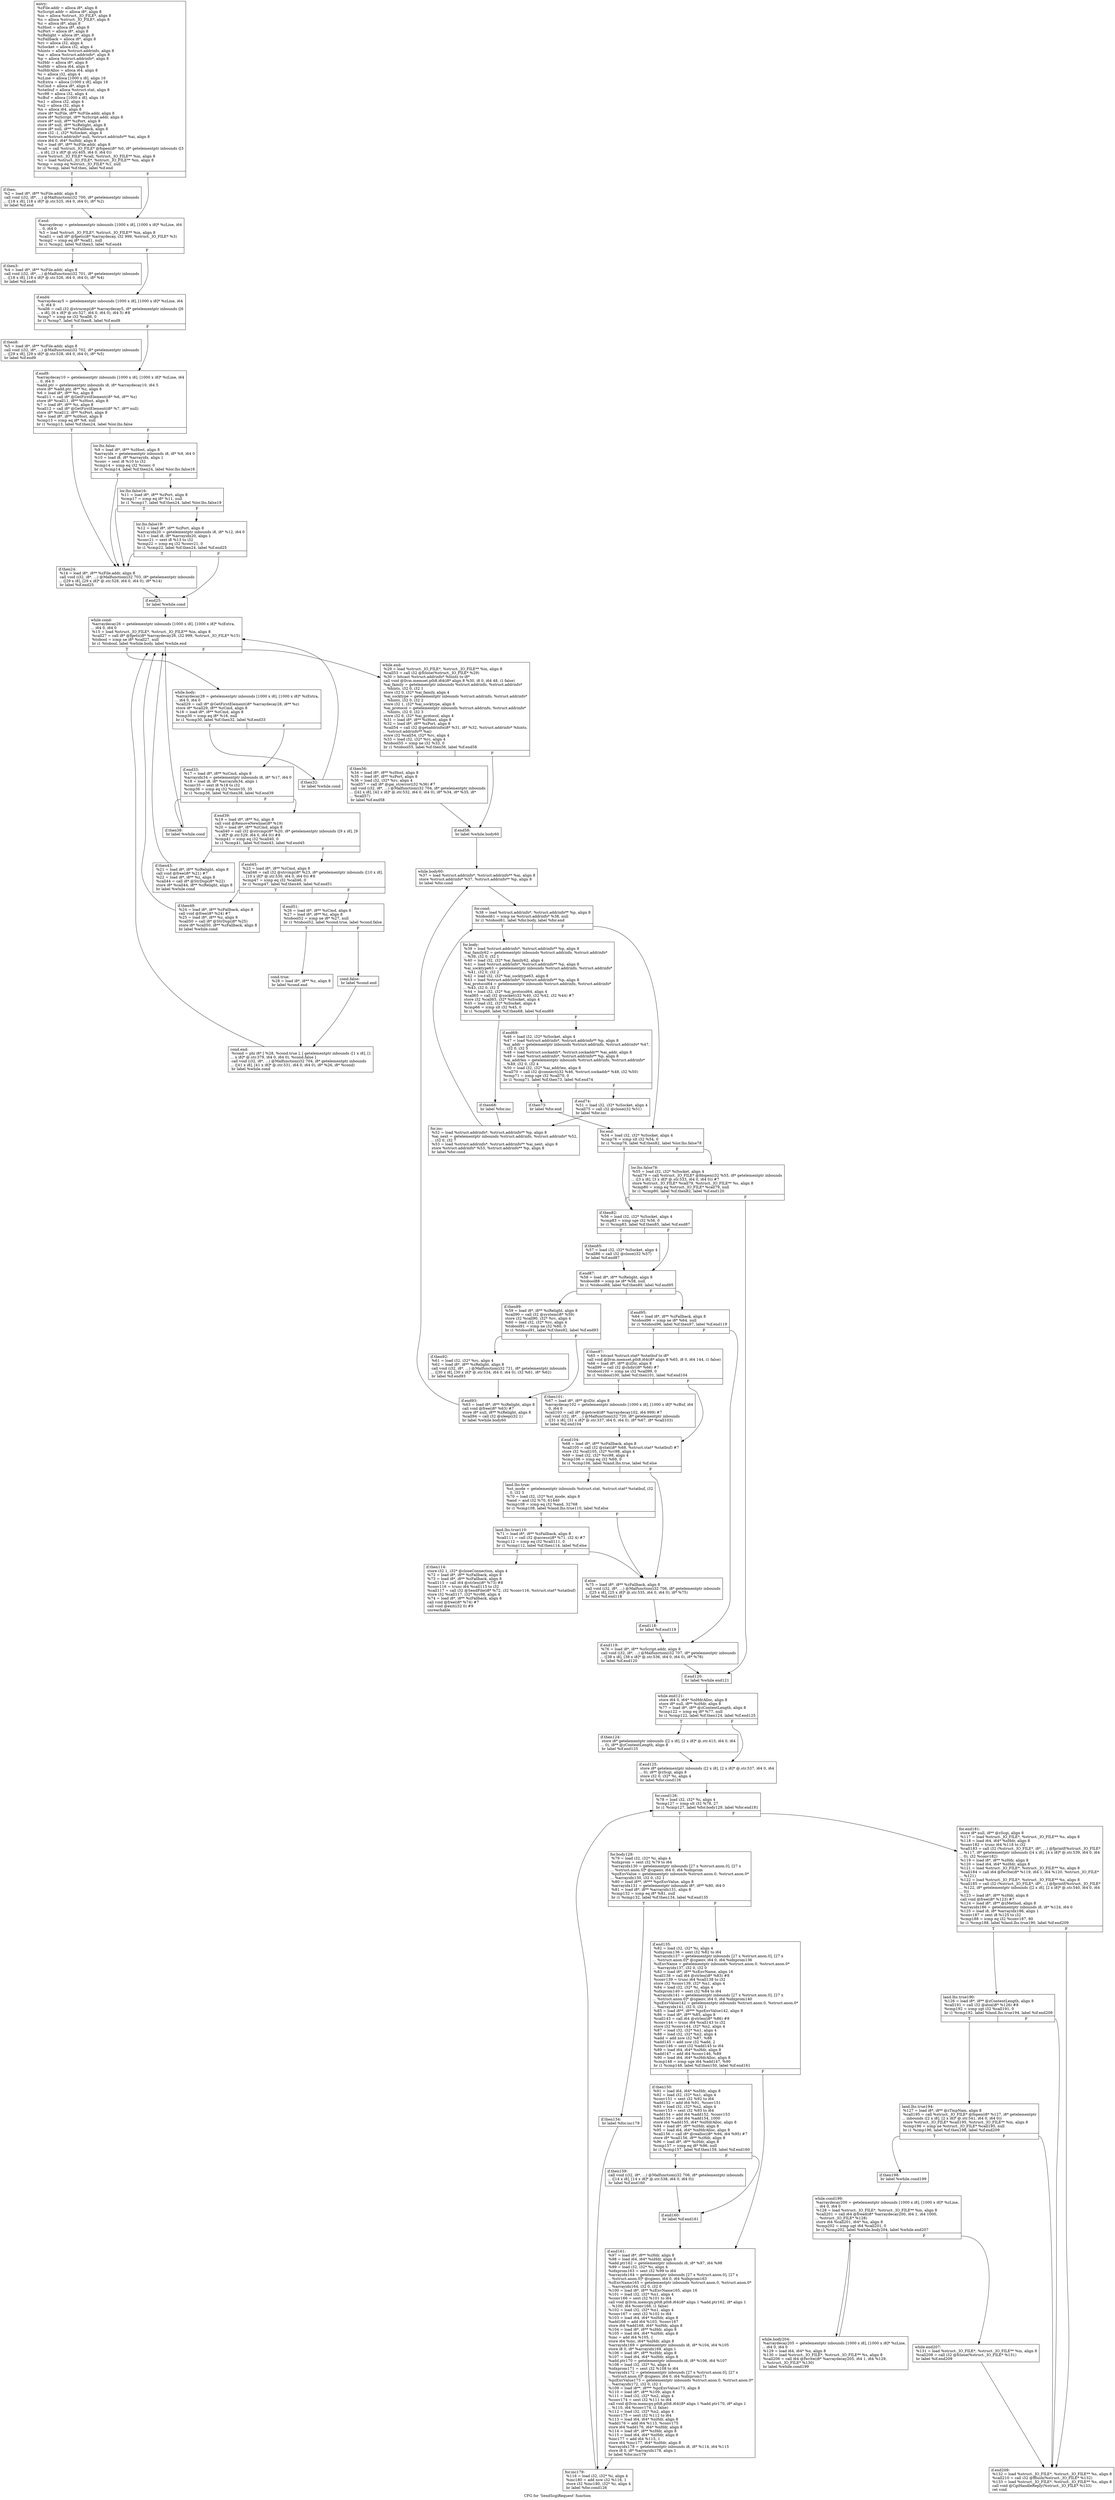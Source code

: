 digraph "CFG for 'SendScgiRequest' function" {
	label="CFG for 'SendScgiRequest' function";

	Node0xc39e30 [shape=record,label="{entry:\l  %zFile.addr = alloca i8*, align 8\l  %zScript.addr = alloca i8*, align 8\l  %in = alloca %struct._IO_FILE*, align 8\l  %s = alloca %struct._IO_FILE*, align 8\l  %z = alloca i8*, align 8\l  %zHost = alloca i8*, align 8\l  %zPort = alloca i8*, align 8\l  %zRelight = alloca i8*, align 8\l  %zFallback = alloca i8*, align 8\l  %rc = alloca i32, align 4\l  %iSocket = alloca i32, align 4\l  %hints = alloca %struct.addrinfo, align 8\l  %ai = alloca %struct.addrinfo*, align 8\l  %p = alloca %struct.addrinfo*, align 8\l  %zHdr = alloca i8*, align 8\l  %nHdr = alloca i64, align 8\l  %nHdrAlloc = alloca i64, align 8\l  %i = alloca i32, align 4\l  %zLine = alloca [1000 x i8], align 16\l  %zExtra = alloca [1000 x i8], align 16\l  %zCmd = alloca i8*, align 8\l  %statbuf = alloca %struct.stat, align 8\l  %rc98 = alloca i32, align 4\l  %zBuf = alloca [1000 x i8], align 16\l  %n1 = alloca i32, align 4\l  %n2 = alloca i32, align 4\l  %n = alloca i64, align 8\l  store i8* %zFile, i8** %zFile.addr, align 8\l  store i8* %zScript, i8** %zScript.addr, align 8\l  store i8* null, i8** %zPort, align 8\l  store i8* null, i8** %zRelight, align 8\l  store i8* null, i8** %zFallback, align 8\l  store i32 -1, i32* %iSocket, align 4\l  store %struct.addrinfo* null, %struct.addrinfo** %ai, align 8\l  store i64 0, i64* %nHdr, align 8\l  %0 = load i8*, i8** %zFile.addr, align 8\l  %call = call %struct._IO_FILE* @fopen(i8* %0, i8* getelementptr inbounds ([3\l... x i8], [3 x i8]* @.str.405, i64 0, i64 0))\l  store %struct._IO_FILE* %call, %struct._IO_FILE** %in, align 8\l  %1 = load %struct._IO_FILE*, %struct._IO_FILE** %in, align 8\l  %cmp = icmp eq %struct._IO_FILE* %1, null\l  br i1 %cmp, label %if.then, label %if.end\l|{<s0>T|<s1>F}}"];
	Node0xc39e30:s0 -> Node0xc3b590;
	Node0xc39e30:s1 -> Node0xc3b660;
	Node0xc3b590 [shape=record,label="{if.then:                                          \l  %2 = load i8*, i8** %zFile.addr, align 8\l  call void (i32, i8*, ...) @Malfunction(i32 700, i8* getelementptr inbounds\l... ([18 x i8], [18 x i8]* @.str.525, i64 0, i64 0), i8* %2)\l  br label %if.end\l}"];
	Node0xc3b590 -> Node0xc3b660;
	Node0xc3b660 [shape=record,label="{if.end:                                           \l  %arraydecay = getelementptr inbounds [1000 x i8], [1000 x i8]* %zLine, i64\l... 0, i64 0\l  %3 = load %struct._IO_FILE*, %struct._IO_FILE** %in, align 8\l  %call1 = call i8* @fgets(i8* %arraydecay, i32 999, %struct._IO_FILE* %3)\l  %cmp2 = icmp eq i8* %call1, null\l  br i1 %cmp2, label %if.then3, label %if.end4\l|{<s0>T|<s1>F}}"];
	Node0xc3b660:s0 -> Node0xc3bcc0;
	Node0xc3b660:s1 -> Node0xc3bd70;
	Node0xc3bcc0 [shape=record,label="{if.then3:                                         \l  %4 = load i8*, i8** %zFile.addr, align 8\l  call void (i32, i8*, ...) @Malfunction(i32 701, i8* getelementptr inbounds\l... ([18 x i8], [18 x i8]* @.str.526, i64 0, i64 0), i8* %4)\l  br label %if.end4\l}"];
	Node0xc3bcc0 -> Node0xc3bd70;
	Node0xc3bd70 [shape=record,label="{if.end4:                                          \l  %arraydecay5 = getelementptr inbounds [1000 x i8], [1000 x i8]* %zLine, i64\l... 0, i64 0\l  %call6 = call i32 @strncmp(i8* %arraydecay5, i8* getelementptr inbounds ([6\l... x i8], [6 x i8]* @.str.527, i64 0, i64 0), i64 5) #8\l  %cmp7 = icmp ne i32 %call6, 0\l  br i1 %cmp7, label %if.then8, label %if.end9\l|{<s0>T|<s1>F}}"];
	Node0xc3bd70:s0 -> Node0xc3c450;
	Node0xc3bd70:s1 -> Node0xc3c4a0;
	Node0xc3c450 [shape=record,label="{if.then8:                                         \l  %5 = load i8*, i8** %zFile.addr, align 8\l  call void (i32, i8*, ...) @Malfunction(i32 702, i8* getelementptr inbounds\l... ([29 x i8], [29 x i8]* @.str.528, i64 0, i64 0), i8* %5)\l  br label %if.end9\l}"];
	Node0xc3c450 -> Node0xc3c4a0;
	Node0xc3c4a0 [shape=record,label="{if.end9:                                          \l  %arraydecay10 = getelementptr inbounds [1000 x i8], [1000 x i8]* %zLine, i64\l... 0, i64 0\l  %add.ptr = getelementptr inbounds i8, i8* %arraydecay10, i64 5\l  store i8* %add.ptr, i8** %z, align 8\l  %6 = load i8*, i8** %z, align 8\l  %call11 = call i8* @GetFirstElement(i8* %6, i8** %z)\l  store i8* %call11, i8** %zHost, align 8\l  %7 = load i8*, i8** %z, align 8\l  %call12 = call i8* @GetFirstElement(i8* %7, i8** null)\l  store i8* %call12, i8** %zPort, align 8\l  %8 = load i8*, i8** %zHost, align 8\l  %cmp13 = icmp eq i8* %8, null\l  br i1 %cmp13, label %if.then24, label %lor.lhs.false\l|{<s0>T|<s1>F}}"];
	Node0xc3c4a0:s0 -> Node0xc3bed0;
	Node0xc3c4a0:s1 -> Node0xc3aad0;
	Node0xc3aad0 [shape=record,label="{lor.lhs.false:                                    \l  %9 = load i8*, i8** %zHost, align 8\l  %arrayidx = getelementptr inbounds i8, i8* %9, i64 0\l  %10 = load i8, i8* %arrayidx, align 1\l  %conv = sext i8 %10 to i32\l  %cmp14 = icmp eq i32 %conv, 0\l  br i1 %cmp14, label %if.then24, label %lor.lhs.false16\l|{<s0>T|<s1>F}}"];
	Node0xc3aad0:s0 -> Node0xc3bed0;
	Node0xc3aad0:s1 -> Node0xc3d620;
	Node0xc3d620 [shape=record,label="{lor.lhs.false16:                                  \l  %11 = load i8*, i8** %zPort, align 8\l  %cmp17 = icmp eq i8* %11, null\l  br i1 %cmp17, label %if.then24, label %lor.lhs.false19\l|{<s0>T|<s1>F}}"];
	Node0xc3d620:s0 -> Node0xc3bed0;
	Node0xc3d620:s1 -> Node0xc3d850;
	Node0xc3d850 [shape=record,label="{lor.lhs.false19:                                  \l  %12 = load i8*, i8** %zPort, align 8\l  %arrayidx20 = getelementptr inbounds i8, i8* %12, i64 0\l  %13 = load i8, i8* %arrayidx20, align 1\l  %conv21 = sext i8 %13 to i32\l  %cmp22 = icmp eq i32 %conv21, 0\l  br i1 %cmp22, label %if.then24, label %if.end25\l|{<s0>T|<s1>F}}"];
	Node0xc3d850:s0 -> Node0xc3bed0;
	Node0xc3d850:s1 -> Node0xc3dbb0;
	Node0xc3bed0 [shape=record,label="{if.then24:                                        \l  %14 = load i8*, i8** %zFile.addr, align 8\l  call void (i32, i8*, ...) @Malfunction(i32 703, i8* getelementptr inbounds\l... ([29 x i8], [29 x i8]* @.str.528, i64 0, i64 0), i8* %14)\l  br label %if.end25\l}"];
	Node0xc3bed0 -> Node0xc3dbb0;
	Node0xc3dbb0 [shape=record,label="{if.end25:                                         \l  br label %while.cond\l}"];
	Node0xc3dbb0 -> Node0xc3ded0;
	Node0xc3ded0 [shape=record,label="{while.cond:                                       \l  %arraydecay26 = getelementptr inbounds [1000 x i8], [1000 x i8]* %zExtra,\l... i64 0, i64 0\l  %15 = load %struct._IO_FILE*, %struct._IO_FILE** %in, align 8\l  %call27 = call i8* @fgets(i8* %arraydecay26, i32 999, %struct._IO_FILE* %15)\l  %tobool = icmp ne i8* %call27, null\l  br i1 %tobool, label %while.body, label %while.end\l|{<s0>T|<s1>F}}"];
	Node0xc3ded0:s0 -> Node0xc3e240;
	Node0xc3ded0:s1 -> Node0xc3e2f0;
	Node0xc3e240 [shape=record,label="{while.body:                                       \l  %arraydecay28 = getelementptr inbounds [1000 x i8], [1000 x i8]* %zExtra,\l... i64 0, i64 0\l  %call29 = call i8* @GetFirstElement(i8* %arraydecay28, i8** %z)\l  store i8* %call29, i8** %zCmd, align 8\l  %16 = load i8*, i8** %zCmd, align 8\l  %cmp30 = icmp eq i8* %16, null\l  br i1 %cmp30, label %if.then32, label %if.end33\l|{<s0>T|<s1>F}}"];
	Node0xc3e240:s0 -> Node0xc3e780;
	Node0xc3e240:s1 -> Node0xc3e830;
	Node0xc3e780 [shape=record,label="{if.then32:                                        \l  br label %while.cond\l}"];
	Node0xc3e780 -> Node0xc3ded0;
	Node0xc3e830 [shape=record,label="{if.end33:                                         \l  %17 = load i8*, i8** %zCmd, align 8\l  %arrayidx34 = getelementptr inbounds i8, i8* %17, i64 0\l  %18 = load i8, i8* %arrayidx34, align 1\l  %conv35 = sext i8 %18 to i32\l  %cmp36 = icmp eq i32 %conv35, 35\l  br i1 %cmp36, label %if.then38, label %if.end39\l|{<s0>T|<s1>F}}"];
	Node0xc3e830:s0 -> Node0xc3eb30;
	Node0xc3e830:s1 -> Node0xc3ec10;
	Node0xc3eb30 [shape=record,label="{if.then38:                                        \l  br label %while.cond\l}"];
	Node0xc3eb30 -> Node0xc3ded0;
	Node0xc3ec10 [shape=record,label="{if.end39:                                         \l  %19 = load i8*, i8** %z, align 8\l  call void @RemoveNewline(i8* %19)\l  %20 = load i8*, i8** %zCmd, align 8\l  %call40 = call i32 @strcmp(i8* %20, i8* getelementptr inbounds ([9 x i8], [9\l... x i8]* @.str.529, i64 0, i64 0)) #8\l  %cmp41 = icmp eq i32 %call40, 0\l  br i1 %cmp41, label %if.then43, label %if.end45\l|{<s0>T|<s1>F}}"];
	Node0xc3ec10:s0 -> Node0xc3f0f0;
	Node0xc3ec10:s1 -> Node0xc3f1d0;
	Node0xc3f0f0 [shape=record,label="{if.then43:                                        \l  %21 = load i8*, i8** %zRelight, align 8\l  call void @free(i8* %21) #7\l  %22 = load i8*, i8** %z, align 8\l  %call44 = call i8* @StrDup(i8* %22)\l  store i8* %call44, i8** %zRelight, align 8\l  br label %while.cond\l}"];
	Node0xc3f0f0 -> Node0xc3ded0;
	Node0xc3f1d0 [shape=record,label="{if.end45:                                         \l  %23 = load i8*, i8** %zCmd, align 8\l  %call46 = call i32 @strcmp(i8* %23, i8* getelementptr inbounds ([10 x i8],\l... [10 x i8]* @.str.530, i64 0, i64 0)) #8\l  %cmp47 = icmp eq i32 %call46, 0\l  br i1 %cmp47, label %if.then49, label %if.end51\l|{<s0>T|<s1>F}}"];
	Node0xc3f1d0:s0 -> Node0xc3f8a0;
	Node0xc3f1d0:s1 -> Node0xc3f980;
	Node0xc3f8a0 [shape=record,label="{if.then49:                                        \l  %24 = load i8*, i8** %zFallback, align 8\l  call void @free(i8* %24) #7\l  %25 = load i8*, i8** %z, align 8\l  %call50 = call i8* @StrDup(i8* %25)\l  store i8* %call50, i8** %zFallback, align 8\l  br label %while.cond\l}"];
	Node0xc3f8a0 -> Node0xc3ded0;
	Node0xc3f980 [shape=record,label="{if.end51:                                         \l  %26 = load i8*, i8** %zCmd, align 8\l  %27 = load i8*, i8** %z, align 8\l  %tobool52 = icmp ne i8* %27, null\l  br i1 %tobool52, label %cond.true, label %cond.false\l|{<s0>T|<s1>F}}"];
	Node0xc3f980:s0 -> Node0xc3ff10;
	Node0xc3f980:s1 -> Node0xc3fff0;
	Node0xc3ff10 [shape=record,label="{cond.true:                                        \l  %28 = load i8*, i8** %z, align 8\l  br label %cond.end\l}"];
	Node0xc3ff10 -> Node0xc40160;
	Node0xc3fff0 [shape=record,label="{cond.false:                                       \l  br label %cond.end\l}"];
	Node0xc3fff0 -> Node0xc40160;
	Node0xc40160 [shape=record,label="{cond.end:                                         \l  %cond = phi i8* [ %28, %cond.true ], [ getelementptr inbounds ([1 x i8], [1\l... x i8]* @.str.379, i64 0, i64 0), %cond.false ]\l  call void (i32, i8*, ...) @Malfunction(i32 704, i8* getelementptr inbounds\l... ([41 x i8], [41 x i8]* @.str.531, i64 0, i64 0), i8* %26, i8* %cond)\l  br label %while.cond\l}"];
	Node0xc40160 -> Node0xc3ded0;
	Node0xc3e2f0 [shape=record,label="{while.end:                                        \l  %29 = load %struct._IO_FILE*, %struct._IO_FILE** %in, align 8\l  %call53 = call i32 @fclose(%struct._IO_FILE* %29)\l  %30 = bitcast %struct.addrinfo* %hints to i8*\l  call void @llvm.memset.p0i8.i64(i8* align 8 %30, i8 0, i64 48, i1 false)\l  %ai_family = getelementptr inbounds %struct.addrinfo, %struct.addrinfo*\l... %hints, i32 0, i32 1\l  store i32 0, i32* %ai_family, align 4\l  %ai_socktype = getelementptr inbounds %struct.addrinfo, %struct.addrinfo*\l... %hints, i32 0, i32 2\l  store i32 1, i32* %ai_socktype, align 8\l  %ai_protocol = getelementptr inbounds %struct.addrinfo, %struct.addrinfo*\l... %hints, i32 0, i32 3\l  store i32 6, i32* %ai_protocol, align 4\l  %31 = load i8*, i8** %zHost, align 8\l  %32 = load i8*, i8** %zPort, align 8\l  %call54 = call i32 @getaddrinfo(i8* %31, i8* %32, %struct.addrinfo* %hints,\l... %struct.addrinfo** %ai)\l  store i32 %call54, i32* %rc, align 4\l  %33 = load i32, i32* %rc, align 4\l  %tobool55 = icmp ne i32 %33, 0\l  br i1 %tobool55, label %if.then56, label %if.end58\l|{<s0>T|<s1>F}}"];
	Node0xc3e2f0:s0 -> Node0xc3d0b0;
	Node0xc3e2f0:s1 -> Node0xc3d190;
	Node0xc3d0b0 [shape=record,label="{if.then56:                                        \l  %34 = load i8*, i8** %zHost, align 8\l  %35 = load i8*, i8** %zPort, align 8\l  %36 = load i32, i32* %rc, align 4\l  %call57 = call i8* @gai_strerror(i32 %36) #7\l  call void (i32, i8*, ...) @Malfunction(i32 704, i8* getelementptr inbounds\l... ([42 x i8], [42 x i8]* @.str.532, i64 0, i64 0), i8* %34, i8* %35, i8*\l... %call57)\l  br label %if.end58\l}"];
	Node0xc3d0b0 -> Node0xc3d190;
	Node0xc3d190 [shape=record,label="{if.end58:                                         \l  br label %while.body60\l}"];
	Node0xc3d190 -> Node0xc41fd0;
	Node0xc41fd0 [shape=record,label="{while.body60:                                     \l  %37 = load %struct.addrinfo*, %struct.addrinfo** %ai, align 8\l  store %struct.addrinfo* %37, %struct.addrinfo** %p, align 8\l  br label %for.cond\l}"];
	Node0xc41fd0 -> Node0xc42130;
	Node0xc42130 [shape=record,label="{for.cond:                                         \l  %38 = load %struct.addrinfo*, %struct.addrinfo** %p, align 8\l  %tobool61 = icmp ne %struct.addrinfo* %38, null\l  br i1 %tobool61, label %for.body, label %for.end\l|{<s0>T|<s1>F}}"];
	Node0xc42130:s0 -> Node0xc42310;
	Node0xc42130:s1 -> Node0xc423f0;
	Node0xc42310 [shape=record,label="{for.body:                                         \l  %39 = load %struct.addrinfo*, %struct.addrinfo** %p, align 8\l  %ai_family62 = getelementptr inbounds %struct.addrinfo, %struct.addrinfo*\l... %39, i32 0, i32 1\l  %40 = load i32, i32* %ai_family62, align 4\l  %41 = load %struct.addrinfo*, %struct.addrinfo** %p, align 8\l  %ai_socktype63 = getelementptr inbounds %struct.addrinfo, %struct.addrinfo*\l... %41, i32 0, i32 2\l  %42 = load i32, i32* %ai_socktype63, align 8\l  %43 = load %struct.addrinfo*, %struct.addrinfo** %p, align 8\l  %ai_protocol64 = getelementptr inbounds %struct.addrinfo, %struct.addrinfo*\l... %43, i32 0, i32 3\l  %44 = load i32, i32* %ai_protocol64, align 4\l  %call65 = call i32 @socket(i32 %40, i32 %42, i32 %44) #7\l  store i32 %call65, i32* %iSocket, align 4\l  %45 = load i32, i32* %iSocket, align 4\l  %cmp66 = icmp slt i32 %45, 0\l  br i1 %cmp66, label %if.then68, label %if.end69\l|{<s0>T|<s1>F}}"];
	Node0xc42310:s0 -> Node0xc42d70;
	Node0xc42310:s1 -> Node0xc42e50;
	Node0xc42d70 [shape=record,label="{if.then68:                                        \l  br label %for.inc\l}"];
	Node0xc42d70 -> Node0xc42fc0;
	Node0xc42e50 [shape=record,label="{if.end69:                                         \l  %46 = load i32, i32* %iSocket, align 4\l  %47 = load %struct.addrinfo*, %struct.addrinfo** %p, align 8\l  %ai_addr = getelementptr inbounds %struct.addrinfo, %struct.addrinfo* %47,\l... i32 0, i32 5\l  %48 = load %struct.sockaddr*, %struct.sockaddr** %ai_addr, align 8\l  %49 = load %struct.addrinfo*, %struct.addrinfo** %p, align 8\l  %ai_addrlen = getelementptr inbounds %struct.addrinfo, %struct.addrinfo*\l... %49, i32 0, i32 4\l  %50 = load i32, i32* %ai_addrlen, align 8\l  %call70 = call i32 @connect(i32 %46, %struct.sockaddr* %48, i32 %50)\l  %cmp71 = icmp sge i32 %call70, 0\l  br i1 %cmp71, label %if.then73, label %if.end74\l|{<s0>T|<s1>F}}"];
	Node0xc42e50:s0 -> Node0xc43690;
	Node0xc42e50:s1 -> Node0xc43770;
	Node0xc43690 [shape=record,label="{if.then73:                                        \l  br label %for.end\l}"];
	Node0xc43690 -> Node0xc423f0;
	Node0xc43770 [shape=record,label="{if.end74:                                         \l  %51 = load i32, i32* %iSocket, align 4\l  %call75 = call i32 @close(i32 %51)\l  br label %for.inc\l}"];
	Node0xc43770 -> Node0xc42fc0;
	Node0xc42fc0 [shape=record,label="{for.inc:                                          \l  %52 = load %struct.addrinfo*, %struct.addrinfo** %p, align 8\l  %ai_next = getelementptr inbounds %struct.addrinfo, %struct.addrinfo* %52,\l... i32 0, i32 7\l  %53 = load %struct.addrinfo*, %struct.addrinfo** %ai_next, align 8\l  store %struct.addrinfo* %53, %struct.addrinfo** %p, align 8\l  br label %for.cond\l}"];
	Node0xc42fc0 -> Node0xc42130;
	Node0xc423f0 [shape=record,label="{for.end:                                          \l  %54 = load i32, i32* %iSocket, align 4\l  %cmp76 = icmp slt i32 %54, 0\l  br i1 %cmp76, label %if.then82, label %lor.lhs.false78\l|{<s0>T|<s1>F}}"];
	Node0xc423f0:s0 -> Node0xc43cc0;
	Node0xc423f0:s1 -> Node0xc43da0;
	Node0xc43da0 [shape=record,label="{lor.lhs.false78:                                  \l  %55 = load i32, i32* %iSocket, align 4\l  %call79 = call %struct._IO_FILE* @fdopen(i32 %55, i8* getelementptr inbounds\l... ([3 x i8], [3 x i8]* @.str.533, i64 0, i64 0)) #7\l  store %struct._IO_FILE* %call79, %struct._IO_FILE** %s, align 8\l  %cmp80 = icmp eq %struct._IO_FILE* %call79, null\l  br i1 %cmp80, label %if.then82, label %if.end120\l|{<s0>T|<s1>F}}"];
	Node0xc43da0:s0 -> Node0xc43cc0;
	Node0xc43da0:s1 -> Node0xc44200;
	Node0xc43cc0 [shape=record,label="{if.then82:                                        \l  %56 = load i32, i32* %iSocket, align 4\l  %cmp83 = icmp sge i32 %56, 0\l  br i1 %cmp83, label %if.then85, label %if.end87\l|{<s0>T|<s1>F}}"];
	Node0xc43cc0:s0 -> Node0xc443d0;
	Node0xc43cc0:s1 -> Node0xc444b0;
	Node0xc443d0 [shape=record,label="{if.then85:                                        \l  %57 = load i32, i32* %iSocket, align 4\l  %call86 = call i32 @close(i32 %57)\l  br label %if.end87\l}"];
	Node0xc443d0 -> Node0xc444b0;
	Node0xc444b0 [shape=record,label="{if.end87:                                         \l  %58 = load i8*, i8** %zRelight, align 8\l  %tobool88 = icmp ne i8* %58, null\l  br i1 %tobool88, label %if.then89, label %if.end95\l|{<s0>T|<s1>F}}"];
	Node0xc444b0:s0 -> Node0xc44810;
	Node0xc444b0:s1 -> Node0xc448f0;
	Node0xc44810 [shape=record,label="{if.then89:                                        \l  %59 = load i8*, i8** %zRelight, align 8\l  %call90 = call i32 @system(i8* %59)\l  store i32 %call90, i32* %rc, align 4\l  %60 = load i32, i32* %rc, align 4\l  %tobool91 = icmp ne i32 %60, 0\l  br i1 %tobool91, label %if.then92, label %if.end93\l|{<s0>T|<s1>F}}"];
	Node0xc44810:s0 -> Node0xc44e10;
	Node0xc44810:s1 -> Node0xc44ef0;
	Node0xc44e10 [shape=record,label="{if.then92:                                        \l  %61 = load i32, i32* %rc, align 4\l  %62 = load i8*, i8** %zRelight, align 8\l  call void (i32, i8*, ...) @Malfunction(i32 721, i8* getelementptr inbounds\l... ([30 x i8], [30 x i8]* @.str.534, i64 0, i64 0), i32 %61, i8* %62)\l  br label %if.end93\l}"];
	Node0xc44e10 -> Node0xc44ef0;
	Node0xc44ef0 [shape=record,label="{if.end93:                                         \l  %63 = load i8*, i8** %zRelight, align 8\l  call void @free(i8* %63) #7\l  store i8* null, i8** %zRelight, align 8\l  %call94 = call i32 @sleep(i32 1)\l  br label %while.body60\l}"];
	Node0xc44ef0 -> Node0xc41fd0;
	Node0xc448f0 [shape=record,label="{if.end95:                                         \l  %64 = load i8*, i8** %zFallback, align 8\l  %tobool96 = icmp ne i8* %64, null\l  br i1 %tobool96, label %if.then97, label %if.end119\l|{<s0>T|<s1>F}}"];
	Node0xc448f0:s0 -> Node0xc45790;
	Node0xc448f0:s1 -> Node0xc45870;
	Node0xc45790 [shape=record,label="{if.then97:                                        \l  %65 = bitcast %struct.stat* %statbuf to i8*\l  call void @llvm.memset.p0i8.i64(i8* align 8 %65, i8 0, i64 144, i1 false)\l  %66 = load i8*, i8** @zDir, align 8\l  %call99 = call i32 @chdir(i8* %66) #7\l  %tobool100 = icmp ne i32 %call99, 0\l  br i1 %tobool100, label %if.then101, label %if.end104\l|{<s0>T|<s1>F}}"];
	Node0xc45790:s0 -> Node0xc45d40;
	Node0xc45790:s1 -> Node0xc45df0;
	Node0xc45d40 [shape=record,label="{if.then101:                                       \l  %67 = load i8*, i8** @zDir, align 8\l  %arraydecay102 = getelementptr inbounds [1000 x i8], [1000 x i8]* %zBuf, i64\l... 0, i64 0\l  %call103 = call i8* @getcwd(i8* %arraydecay102, i64 999) #7\l  call void (i32, i8*, ...) @Malfunction(i32 720, i8* getelementptr inbounds\l... ([31 x i8], [31 x i8]* @.str.337, i64 0, i64 0), i8* %67, i8* %call103)\l  br label %if.end104\l}"];
	Node0xc45d40 -> Node0xc45df0;
	Node0xc45df0 [shape=record,label="{if.end104:                                        \l  %68 = load i8*, i8** %zFallback, align 8\l  %call105 = call i32 @stat(i8* %68, %struct.stat* %statbuf) #7\l  store i32 %call105, i32* %rc98, align 4\l  %69 = load i32, i32* %rc98, align 4\l  %cmp106 = icmp eq i32 %69, 0\l  br i1 %cmp106, label %land.lhs.true, label %if.else\l|{<s0>T|<s1>F}}"];
	Node0xc45df0:s0 -> Node0xc465b0;
	Node0xc45df0:s1 -> Node0xc46690;
	Node0xc465b0 [shape=record,label="{land.lhs.true:                                    \l  %st_mode = getelementptr inbounds %struct.stat, %struct.stat* %statbuf, i32\l... 0, i32 3\l  %70 = load i32, i32* %st_mode, align 8\l  %and = and i32 %70, 61440\l  %cmp108 = icmp eq i32 %and, 32768\l  br i1 %cmp108, label %land.lhs.true110, label %if.else\l|{<s0>T|<s1>F}}"];
	Node0xc465b0:s0 -> Node0xc46a00;
	Node0xc465b0:s1 -> Node0xc46690;
	Node0xc46a00 [shape=record,label="{land.lhs.true110:                                 \l  %71 = load i8*, i8** %zFallback, align 8\l  %call111 = call i32 @access(i8* %71, i32 4) #7\l  %cmp112 = icmp eq i32 %call111, 0\l  br i1 %cmp112, label %if.then114, label %if.else\l|{<s0>T|<s1>F}}"];
	Node0xc46a00:s0 -> Node0xc46d60;
	Node0xc46a00:s1 -> Node0xc46690;
	Node0xc46d60 [shape=record,label="{if.then114:                                       \l  store i32 1, i32* @closeConnection, align 4\l  %72 = load i8*, i8** %zFallback, align 8\l  %73 = load i8*, i8** %zFallback, align 8\l  %call115 = call i64 @strlen(i8* %73) #8\l  %conv116 = trunc i64 %call115 to i32\l  %call117 = call i32 @SendFile(i8* %72, i32 %conv116, %struct.stat* %statbuf)\l  store i32 %call117, i32* %rc98, align 4\l  %74 = load i8*, i8** %zFallback, align 8\l  call void @free(i8* %74) #7\l  call void @exit(i32 0) #9\l  unreachable\l}"];
	Node0xc46690 [shape=record,label="{if.else:                                          \l  %75 = load i8*, i8** %zFallback, align 8\l  call void (i32, i8*, ...) @Malfunction(i32 706, i8* getelementptr inbounds\l... ([25 x i8], [25 x i8]* @.str.535, i64 0, i64 0), i8* %75)\l  br label %if.end118\l}"];
	Node0xc46690 -> Node0xc476d0;
	Node0xc476d0 [shape=record,label="{if.end118:                                        \l  br label %if.end119\l}"];
	Node0xc476d0 -> Node0xc45870;
	Node0xc45870 [shape=record,label="{if.end119:                                        \l  %76 = load i8*, i8** %zScript.addr, align 8\l  call void (i32, i8*, ...) @Malfunction(i32 707, i8* getelementptr inbounds\l... ([38 x i8], [38 x i8]* @.str.536, i64 0, i64 0), i8* %76)\l  br label %if.end120\l}"];
	Node0xc45870 -> Node0xc44200;
	Node0xc44200 [shape=record,label="{if.end120:                                        \l  br label %while.end121\l}"];
	Node0xc44200 -> Node0xc47a20;
	Node0xc47a20 [shape=record,label="{while.end121:                                     \l  store i64 0, i64* %nHdrAlloc, align 8\l  store i8* null, i8** %zHdr, align 8\l  %77 = load i8*, i8** @zContentLength, align 8\l  %cmp122 = icmp eq i8* %77, null\l  br i1 %cmp122, label %if.then124, label %if.end125\l|{<s0>T|<s1>F}}"];
	Node0xc47a20:s0 -> Node0xc47c70;
	Node0xc47a20:s1 -> Node0xc47d50;
	Node0xc47c70 [shape=record,label="{if.then124:                                       \l  store i8* getelementptr inbounds ([2 x i8], [2 x i8]* @.str.413, i64 0, i64\l... 0), i8** @zContentLength, align 8\l  br label %if.end125\l}"];
	Node0xc47c70 -> Node0xc47d50;
	Node0xc47d50 [shape=record,label="{if.end125:                                        \l  store i8* getelementptr inbounds ([2 x i8], [2 x i8]* @.str.537, i64 0, i64\l... 0), i8** @zScgi, align 8\l  store i32 0, i32* %i, align 4\l  br label %for.cond126\l}"];
	Node0xc47d50 -> Node0xc48160;
	Node0xc48160 [shape=record,label="{for.cond126:                                      \l  %78 = load i32, i32* %i, align 4\l  %cmp127 = icmp slt i32 %78, 27\l  br i1 %cmp127, label %for.body129, label %for.end181\l|{<s0>T|<s1>F}}"];
	Node0xc48160:s0 -> Node0xc482b0;
	Node0xc48160:s1 -> Node0xc48390;
	Node0xc482b0 [shape=record,label="{for.body129:                                      \l  %79 = load i32, i32* %i, align 4\l  %idxprom = sext i32 %79 to i64\l  %arrayidx130 = getelementptr inbounds [27 x %struct.anon.0], [27 x\l... %struct.anon.0]* @cgienv, i64 0, i64 %idxprom\l  %pzEnvValue = getelementptr inbounds %struct.anon.0, %struct.anon.0*\l... %arrayidx130, i32 0, i32 1\l  %80 = load i8**, i8*** %pzEnvValue, align 8\l  %arrayidx131 = getelementptr inbounds i8*, i8** %80, i64 0\l  %81 = load i8*, i8** %arrayidx131, align 8\l  %cmp132 = icmp eq i8* %81, null\l  br i1 %cmp132, label %if.then134, label %if.end135\l|{<s0>T|<s1>F}}"];
	Node0xc482b0:s0 -> Node0xc48920;
	Node0xc482b0:s1 -> Node0xc48a00;
	Node0xc48920 [shape=record,label="{if.then134:                                       \l  br label %for.inc179\l}"];
	Node0xc48920 -> Node0xc48b70;
	Node0xc48a00 [shape=record,label="{if.end135:                                        \l  %82 = load i32, i32* %i, align 4\l  %idxprom136 = sext i32 %82 to i64\l  %arrayidx137 = getelementptr inbounds [27 x %struct.anon.0], [27 x\l... %struct.anon.0]* @cgienv, i64 0, i64 %idxprom136\l  %zEnvName = getelementptr inbounds %struct.anon.0, %struct.anon.0*\l... %arrayidx137, i32 0, i32 0\l  %83 = load i8*, i8** %zEnvName, align 16\l  %call138 = call i64 @strlen(i8* %83) #8\l  %conv139 = trunc i64 %call138 to i32\l  store i32 %conv139, i32* %n1, align 4\l  %84 = load i32, i32* %i, align 4\l  %idxprom140 = sext i32 %84 to i64\l  %arrayidx141 = getelementptr inbounds [27 x %struct.anon.0], [27 x\l... %struct.anon.0]* @cgienv, i64 0, i64 %idxprom140\l  %pzEnvValue142 = getelementptr inbounds %struct.anon.0, %struct.anon.0*\l... %arrayidx141, i32 0, i32 1\l  %85 = load i8**, i8*** %pzEnvValue142, align 8\l  %86 = load i8*, i8** %85, align 8\l  %call143 = call i64 @strlen(i8* %86) #8\l  %conv144 = trunc i64 %call143 to i32\l  store i32 %conv144, i32* %n2, align 4\l  %87 = load i32, i32* %n1, align 4\l  %88 = load i32, i32* %n2, align 4\l  %add = add nsw i32 %87, %88\l  %add145 = add nsw i32 %add, 2\l  %conv146 = sext i32 %add145 to i64\l  %89 = load i64, i64* %nHdr, align 8\l  %add147 = add i64 %conv146, %89\l  %90 = load i64, i64* %nHdrAlloc, align 8\l  %cmp148 = icmp uge i64 %add147, %90\l  br i1 %cmp148, label %if.then150, label %if.end161\l|{<s0>T|<s1>F}}"];
	Node0xc48a00:s0 -> Node0xc41390;
	Node0xc48a00:s1 -> Node0xc41470;
	Node0xc41390 [shape=record,label="{if.then150:                                       \l  %91 = load i64, i64* %nHdr, align 8\l  %92 = load i32, i32* %n1, align 4\l  %conv151 = sext i32 %92 to i64\l  %add152 = add i64 %91, %conv151\l  %93 = load i32, i32* %n2, align 4\l  %conv153 = sext i32 %93 to i64\l  %add154 = add i64 %add152, %conv153\l  %add155 = add i64 %add154, 1000\l  store i64 %add155, i64* %nHdrAlloc, align 8\l  %94 = load i8*, i8** %zHdr, align 8\l  %95 = load i64, i64* %nHdrAlloc, align 8\l  %call156 = call i8* @realloc(i8* %94, i64 %95) #7\l  store i8* %call156, i8** %zHdr, align 8\l  %96 = load i8*, i8** %zHdr, align 8\l  %cmp157 = icmp eq i8* %96, null\l  br i1 %cmp157, label %if.then159, label %if.end160\l|{<s0>T|<s1>F}}"];
	Node0xc41390:s0 -> Node0xc41d30;
	Node0xc41390:s1 -> Node0xc4b130;
	Node0xc41d30 [shape=record,label="{if.then159:                                       \l  call void (i32, i8*, ...) @Malfunction(i32 706, i8* getelementptr inbounds\l... ([14 x i8], [14 x i8]* @.str.538, i64 0, i64 0))\l  br label %if.end160\l}"];
	Node0xc41d30 -> Node0xc4b130;
	Node0xc4b130 [shape=record,label="{if.end160:                                        \l  br label %if.end161\l}"];
	Node0xc4b130 -> Node0xc41470;
	Node0xc41470 [shape=record,label="{if.end161:                                        \l  %97 = load i8*, i8** %zHdr, align 8\l  %98 = load i64, i64* %nHdr, align 8\l  %add.ptr162 = getelementptr inbounds i8, i8* %97, i64 %98\l  %99 = load i32, i32* %i, align 4\l  %idxprom163 = sext i32 %99 to i64\l  %arrayidx164 = getelementptr inbounds [27 x %struct.anon.0], [27 x\l... %struct.anon.0]* @cgienv, i64 0, i64 %idxprom163\l  %zEnvName165 = getelementptr inbounds %struct.anon.0, %struct.anon.0*\l... %arrayidx164, i32 0, i32 0\l  %100 = load i8*, i8** %zEnvName165, align 16\l  %101 = load i32, i32* %n1, align 4\l  %conv166 = sext i32 %101 to i64\l  call void @llvm.memcpy.p0i8.p0i8.i64(i8* align 1 %add.ptr162, i8* align 1\l... %100, i64 %conv166, i1 false)\l  %102 = load i32, i32* %n1, align 4\l  %conv167 = sext i32 %102 to i64\l  %103 = load i64, i64* %nHdr, align 8\l  %add168 = add i64 %103, %conv167\l  store i64 %add168, i64* %nHdr, align 8\l  %104 = load i8*, i8** %zHdr, align 8\l  %105 = load i64, i64* %nHdr, align 8\l  %inc = add i64 %105, 1\l  store i64 %inc, i64* %nHdr, align 8\l  %arrayidx169 = getelementptr inbounds i8, i8* %104, i64 %105\l  store i8 0, i8* %arrayidx169, align 1\l  %106 = load i8*, i8** %zHdr, align 8\l  %107 = load i64, i64* %nHdr, align 8\l  %add.ptr170 = getelementptr inbounds i8, i8* %106, i64 %107\l  %108 = load i32, i32* %i, align 4\l  %idxprom171 = sext i32 %108 to i64\l  %arrayidx172 = getelementptr inbounds [27 x %struct.anon.0], [27 x\l... %struct.anon.0]* @cgienv, i64 0, i64 %idxprom171\l  %pzEnvValue173 = getelementptr inbounds %struct.anon.0, %struct.anon.0*\l... %arrayidx172, i32 0, i32 1\l  %109 = load i8**, i8*** %pzEnvValue173, align 8\l  %110 = load i8*, i8** %109, align 8\l  %111 = load i32, i32* %n2, align 4\l  %conv174 = sext i32 %111 to i64\l  call void @llvm.memcpy.p0i8.p0i8.i64(i8* align 1 %add.ptr170, i8* align 1\l... %110, i64 %conv174, i1 false)\l  %112 = load i32, i32* %n2, align 4\l  %conv175 = sext i32 %112 to i64\l  %113 = load i64, i64* %nHdr, align 8\l  %add176 = add i64 %113, %conv175\l  store i64 %add176, i64* %nHdr, align 8\l  %114 = load i8*, i8** %zHdr, align 8\l  %115 = load i64, i64* %nHdr, align 8\l  %inc177 = add i64 %115, 1\l  store i64 %inc177, i64* %nHdr, align 8\l  %arrayidx178 = getelementptr inbounds i8, i8* %114, i64 %115\l  store i8 0, i8* %arrayidx178, align 1\l  br label %for.inc179\l}"];
	Node0xc41470 -> Node0xc48b70;
	Node0xc48b70 [shape=record,label="{for.inc179:                                       \l  %116 = load i32, i32* %i, align 4\l  %inc180 = add nsw i32 %116, 1\l  store i32 %inc180, i32* %i, align 4\l  br label %for.cond126\l}"];
	Node0xc48b70 -> Node0xc48160;
	Node0xc48390 [shape=record,label="{for.end181:                                       \l  store i8* null, i8** @zScgi, align 8\l  %117 = load %struct._IO_FILE*, %struct._IO_FILE** %s, align 8\l  %118 = load i64, i64* %nHdr, align 8\l  %conv182 = trunc i64 %118 to i32\l  %call183 = call i32 (%struct._IO_FILE*, i8*, ...) @fprintf(%struct._IO_FILE*\l... %117, i8* getelementptr inbounds ([4 x i8], [4 x i8]* @.str.539, i64 0, i64\l... 0), i32 %conv182)\l  %119 = load i8*, i8** %zHdr, align 8\l  %120 = load i64, i64* %nHdr, align 8\l  %121 = load %struct._IO_FILE*, %struct._IO_FILE** %s, align 8\l  %call184 = call i64 @fwrite(i8* %119, i64 1, i64 %120, %struct._IO_FILE*\l... %121)\l  %122 = load %struct._IO_FILE*, %struct._IO_FILE** %s, align 8\l  %call185 = call i32 (%struct._IO_FILE*, i8*, ...) @fprintf(%struct._IO_FILE*\l... %122, i8* getelementptr inbounds ([2 x i8], [2 x i8]* @.str.540, i64 0, i64\l... 0))\l  %123 = load i8*, i8** %zHdr, align 8\l  call void @free(i8* %123) #7\l  %124 = load i8*, i8** @zMethod, align 8\l  %arrayidx186 = getelementptr inbounds i8, i8* %124, i64 0\l  %125 = load i8, i8* %arrayidx186, align 1\l  %conv187 = sext i8 %125 to i32\l  %cmp188 = icmp eq i32 %conv187, 80\l  br i1 %cmp188, label %land.lhs.true190, label %if.end209\l|{<s0>T|<s1>F}}"];
	Node0xc48390:s0 -> Node0xc4d870;
	Node0xc48390:s1 -> Node0xc4d970;
	Node0xc4d870 [shape=record,label="{land.lhs.true190:                                 \l  %126 = load i8*, i8** @zContentLength, align 8\l  %call191 = call i32 @atoi(i8* %126) #8\l  %cmp192 = icmp sgt i32 %call191, 0\l  br i1 %cmp192, label %land.lhs.true194, label %if.end209\l|{<s0>T|<s1>F}}"];
	Node0xc4d870:s0 -> Node0xc4dc90;
	Node0xc4d870:s1 -> Node0xc4d970;
	Node0xc4dc90 [shape=record,label="{land.lhs.true194:                                 \l  %127 = load i8*, i8** @zTmpNam, align 8\l  %call195 = call %struct._IO_FILE* @fopen(i8* %127, i8* getelementptr\l... inbounds ([2 x i8], [2 x i8]* @.str.541, i64 0, i64 0))\l  store %struct._IO_FILE* %call195, %struct._IO_FILE** %in, align 8\l  %cmp196 = icmp ne %struct._IO_FILE* %call195, null\l  br i1 %cmp196, label %if.then198, label %if.end209\l|{<s0>T|<s1>F}}"];
	Node0xc4dc90:s0 -> Node0xc4e0a0;
	Node0xc4dc90:s1 -> Node0xc4d970;
	Node0xc4e0a0 [shape=record,label="{if.then198:                                       \l  br label %while.cond199\l}"];
	Node0xc4e0a0 -> Node0xc4e1e0;
	Node0xc4e1e0 [shape=record,label="{while.cond199:                                    \l  %arraydecay200 = getelementptr inbounds [1000 x i8], [1000 x i8]* %zLine,\l... i64 0, i64 0\l  %128 = load %struct._IO_FILE*, %struct._IO_FILE** %in, align 8\l  %call201 = call i64 @fread(i8* %arraydecay200, i64 1, i64 1000,\l... %struct._IO_FILE* %128)\l  store i64 %call201, i64* %n, align 8\l  %cmp202 = icmp ugt i64 %call201, 0\l  br i1 %cmp202, label %while.body204, label %while.end207\l|{<s0>T|<s1>F}}"];
	Node0xc4e1e0:s0 -> Node0xc4edf0;
	Node0xc4e1e0:s1 -> Node0xc4eea0;
	Node0xc4edf0 [shape=record,label="{while.body204:                                    \l  %arraydecay205 = getelementptr inbounds [1000 x i8], [1000 x i8]* %zLine,\l... i64 0, i64 0\l  %129 = load i64, i64* %n, align 8\l  %130 = load %struct._IO_FILE*, %struct._IO_FILE** %s, align 8\l  %call206 = call i64 @fwrite(i8* %arraydecay205, i64 1, i64 %129,\l... %struct._IO_FILE* %130)\l  br label %while.cond199\l}"];
	Node0xc4edf0 -> Node0xc4e1e0;
	Node0xc4eea0 [shape=record,label="{while.end207:                                     \l  %131 = load %struct._IO_FILE*, %struct._IO_FILE** %in, align 8\l  %call208 = call i32 @fclose(%struct._IO_FILE* %131)\l  br label %if.end209\l}"];
	Node0xc4eea0 -> Node0xc4d970;
	Node0xc4d970 [shape=record,label="{if.end209:                                        \l  %132 = load %struct._IO_FILE*, %struct._IO_FILE** %s, align 8\l  %call210 = call i32 @fflush(%struct._IO_FILE* %132)\l  %133 = load %struct._IO_FILE*, %struct._IO_FILE** %s, align 8\l  call void @CgiHandleReply(%struct._IO_FILE* %133)\l  ret void\l}"];
}
